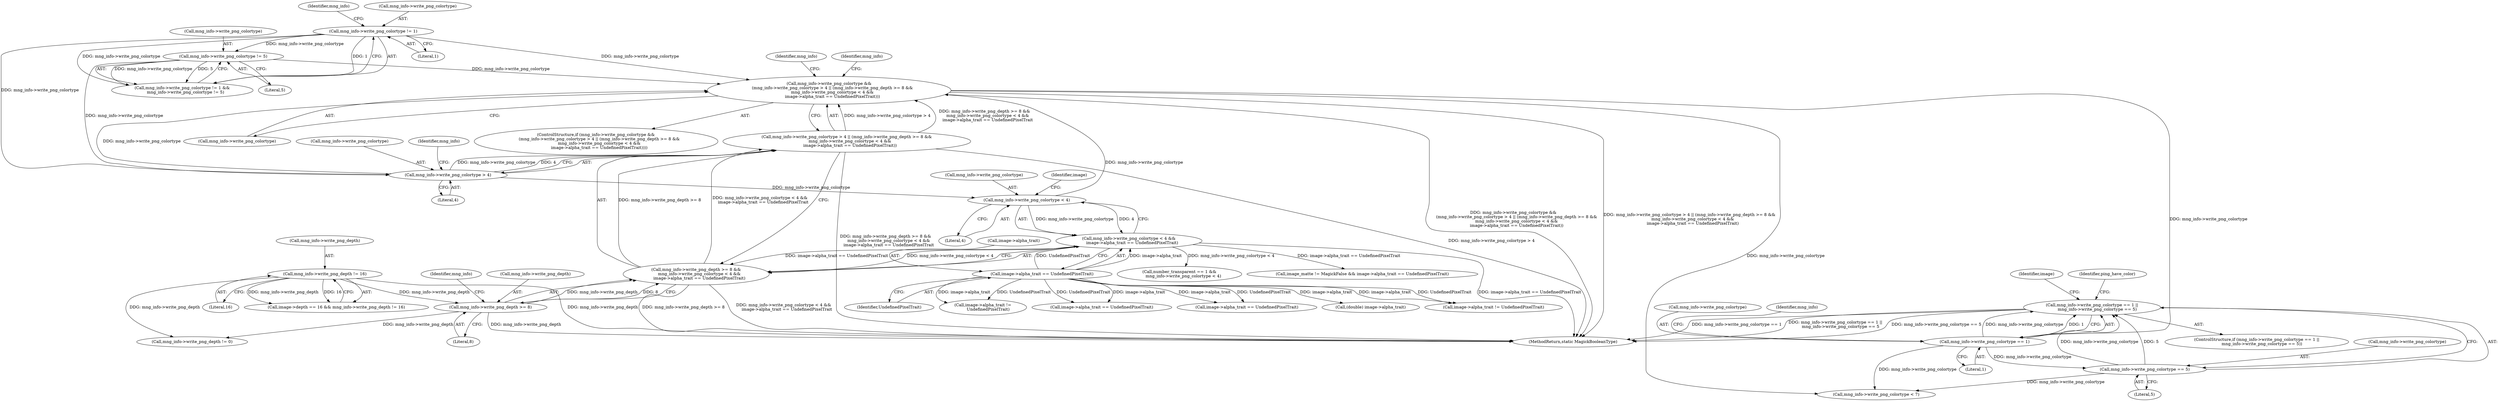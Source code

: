 digraph "0_ImageMagick_816ecab6c532ae086ff4186b3eaf4aa7092d536f@API" {
"1001478" [label="(Call,mng_info->write_png_colortype == 1 ||\n        mng_info->write_png_colortype == 5)"];
"1001479" [label="(Call,mng_info->write_png_colortype == 1)"];
"1001449" [label="(Call,mng_info->write_png_colortype &&\n     (mng_info->write_png_colortype > 4 || (mng_info->write_png_depth >= 8 &&\n     mng_info->write_png_colortype < 4 &&\n     image->alpha_trait == UndefinedPixelTrait)))"];
"1000938" [label="(Call,mng_info->write_png_colortype != 1)"];
"1001466" [label="(Call,mng_info->write_png_colortype < 4)"];
"1001454" [label="(Call,mng_info->write_png_colortype > 4)"];
"1000943" [label="(Call,mng_info->write_png_colortype != 5)"];
"1001453" [label="(Call,mng_info->write_png_colortype > 4 || (mng_info->write_png_depth >= 8 &&\n     mng_info->write_png_colortype < 4 &&\n     image->alpha_trait == UndefinedPixelTrait))"];
"1001459" [label="(Call,mng_info->write_png_depth >= 8 &&\n     mng_info->write_png_colortype < 4 &&\n     image->alpha_trait == UndefinedPixelTrait)"];
"1001460" [label="(Call,mng_info->write_png_depth >= 8)"];
"1001408" [label="(Call,mng_info->write_png_depth != 16)"];
"1001465" [label="(Call,mng_info->write_png_colortype < 4 &&\n     image->alpha_trait == UndefinedPixelTrait)"];
"1001471" [label="(Call,image->alpha_trait == UndefinedPixelTrait)"];
"1001484" [label="(Call,mng_info->write_png_colortype == 5)"];
"1001483" [label="(Literal,1)"];
"1001408" [label="(Call,mng_info->write_png_depth != 16)"];
"1001450" [label="(Call,mng_info->write_png_colortype)"];
"1001581" [label="(Call,(double) image->alpha_trait)"];
"1001455" [label="(Call,mng_info->write_png_colortype)"];
"1001462" [label="(Identifier,mng_info)"];
"1001409" [label="(Call,mng_info->write_png_depth)"];
"1001453" [label="(Call,mng_info->write_png_colortype > 4 || (mng_info->write_png_depth >= 8 &&\n     mng_info->write_png_colortype < 4 &&\n     image->alpha_trait == UndefinedPixelTrait))"];
"1001477" [label="(ControlStructure,if (mng_info->write_png_colortype == 1 ||\n        mng_info->write_png_colortype == 5))"];
"1001481" [label="(Identifier,mng_info)"];
"1009779" [label="(MethodReturn,static MagickBooleanType)"];
"1001460" [label="(Call,mng_info->write_png_depth >= 8)"];
"1000937" [label="(Call,mng_info->write_png_colortype != 1 &&\n     mng_info->write_png_colortype != 5)"];
"1001448" [label="(ControlStructure,if (mng_info->write_png_colortype &&\n     (mng_info->write_png_colortype > 4 || (mng_info->write_png_depth >= 8 &&\n     mng_info->write_png_colortype < 4 &&\n     image->alpha_trait == UndefinedPixelTrait))))"];
"1001495" [label="(Identifier,image)"];
"1001454" [label="(Call,mng_info->write_png_colortype > 4)"];
"1001488" [label="(Literal,5)"];
"1001459" [label="(Call,mng_info->write_png_depth >= 8 &&\n     mng_info->write_png_colortype < 4 &&\n     image->alpha_trait == UndefinedPixelTrait)"];
"1003871" [label="(Call,number_transparent == 1 &&\n      mng_info->write_png_colortype < 4)"];
"1001465" [label="(Call,mng_info->write_png_colortype < 4 &&\n     image->alpha_trait == UndefinedPixelTrait)"];
"1001468" [label="(Identifier,mng_info)"];
"1000945" [label="(Identifier,mng_info)"];
"1001478" [label="(Call,mng_info->write_png_colortype == 1 ||\n        mng_info->write_png_colortype == 5)"];
"1000942" [label="(Literal,1)"];
"1001490" [label="(Identifier,ping_have_color)"];
"1001470" [label="(Literal,4)"];
"1007000" [label="(Call,image_matte != MagickFalse && image->alpha_trait == UndefinedPixelTrait)"];
"1001508" [label="(Identifier,mng_info)"];
"1001484" [label="(Call,mng_info->write_png_colortype == 5)"];
"1000944" [label="(Call,mng_info->write_png_colortype)"];
"1001458" [label="(Literal,4)"];
"1000947" [label="(Literal,5)"];
"1004401" [label="(Call,mng_info->write_png_depth != 0)"];
"1000939" [label="(Call,mng_info->write_png_colortype)"];
"1001493" [label="(Call,image->alpha_trait != UndefinedPixelTrait)"];
"1001480" [label="(Call,mng_info->write_png_colortype)"];
"1001464" [label="(Literal,8)"];
"1001412" [label="(Literal,16)"];
"1001402" [label="(Call,image->depth == 16 && mng_info->write_png_depth != 16)"];
"1001506" [label="(Call,mng_info->write_png_colortype < 7)"];
"1001838" [label="(Call,image->alpha_trait == UndefinedPixelTrait)"];
"1001467" [label="(Call,mng_info->write_png_colortype)"];
"1001479" [label="(Call,mng_info->write_png_colortype == 1)"];
"1001449" [label="(Call,mng_info->write_png_colortype &&\n     (mng_info->write_png_colortype > 4 || (mng_info->write_png_depth >= 8 &&\n     mng_info->write_png_colortype < 4 &&\n     image->alpha_trait == UndefinedPixelTrait)))"];
"1001461" [label="(Call,mng_info->write_png_depth)"];
"1001471" [label="(Call,image->alpha_trait == UndefinedPixelTrait)"];
"1001485" [label="(Call,mng_info->write_png_colortype)"];
"1001475" [label="(Identifier,UndefinedPixelTrait)"];
"1000943" [label="(Call,mng_info->write_png_colortype != 5)"];
"1004121" [label="(Call,image->alpha_trait !=\n        UndefinedPixelTrait)"];
"1000938" [label="(Call,mng_info->write_png_colortype != 1)"];
"1001486" [label="(Identifier,mng_info)"];
"1001466" [label="(Call,mng_info->write_png_colortype < 4)"];
"1001473" [label="(Identifier,image)"];
"1001472" [label="(Call,image->alpha_trait)"];
"1002748" [label="(Call,image->alpha_trait == UndefinedPixelTrait)"];
"1001478" -> "1001477"  [label="AST: "];
"1001478" -> "1001479"  [label="CFG: "];
"1001478" -> "1001484"  [label="CFG: "];
"1001479" -> "1001478"  [label="AST: "];
"1001484" -> "1001478"  [label="AST: "];
"1001490" -> "1001478"  [label="CFG: "];
"1001495" -> "1001478"  [label="CFG: "];
"1001478" -> "1009779"  [label="DDG: mng_info->write_png_colortype == 1"];
"1001478" -> "1009779"  [label="DDG: mng_info->write_png_colortype == 1 ||\n        mng_info->write_png_colortype == 5"];
"1001478" -> "1009779"  [label="DDG: mng_info->write_png_colortype == 5"];
"1001479" -> "1001478"  [label="DDG: mng_info->write_png_colortype"];
"1001479" -> "1001478"  [label="DDG: 1"];
"1001484" -> "1001478"  [label="DDG: mng_info->write_png_colortype"];
"1001484" -> "1001478"  [label="DDG: 5"];
"1001479" -> "1001483"  [label="CFG: "];
"1001480" -> "1001479"  [label="AST: "];
"1001483" -> "1001479"  [label="AST: "];
"1001486" -> "1001479"  [label="CFG: "];
"1001449" -> "1001479"  [label="DDG: mng_info->write_png_colortype"];
"1001479" -> "1001484"  [label="DDG: mng_info->write_png_colortype"];
"1001479" -> "1001506"  [label="DDG: mng_info->write_png_colortype"];
"1001449" -> "1001448"  [label="AST: "];
"1001449" -> "1001450"  [label="CFG: "];
"1001449" -> "1001453"  [label="CFG: "];
"1001450" -> "1001449"  [label="AST: "];
"1001453" -> "1001449"  [label="AST: "];
"1001481" -> "1001449"  [label="CFG: "];
"1001508" -> "1001449"  [label="CFG: "];
"1001449" -> "1009779"  [label="DDG: mng_info->write_png_colortype &&\n     (mng_info->write_png_colortype > 4 || (mng_info->write_png_depth >= 8 &&\n     mng_info->write_png_colortype < 4 &&\n     image->alpha_trait == UndefinedPixelTrait))"];
"1001449" -> "1009779"  [label="DDG: mng_info->write_png_colortype > 4 || (mng_info->write_png_depth >= 8 &&\n     mng_info->write_png_colortype < 4 &&\n     image->alpha_trait == UndefinedPixelTrait)"];
"1000938" -> "1001449"  [label="DDG: mng_info->write_png_colortype"];
"1001466" -> "1001449"  [label="DDG: mng_info->write_png_colortype"];
"1001454" -> "1001449"  [label="DDG: mng_info->write_png_colortype"];
"1000943" -> "1001449"  [label="DDG: mng_info->write_png_colortype"];
"1001453" -> "1001449"  [label="DDG: mng_info->write_png_colortype > 4"];
"1001453" -> "1001449"  [label="DDG: mng_info->write_png_depth >= 8 &&\n     mng_info->write_png_colortype < 4 &&\n     image->alpha_trait == UndefinedPixelTrait"];
"1001449" -> "1001506"  [label="DDG: mng_info->write_png_colortype"];
"1000938" -> "1000937"  [label="AST: "];
"1000938" -> "1000942"  [label="CFG: "];
"1000939" -> "1000938"  [label="AST: "];
"1000942" -> "1000938"  [label="AST: "];
"1000945" -> "1000938"  [label="CFG: "];
"1000937" -> "1000938"  [label="CFG: "];
"1000938" -> "1000937"  [label="DDG: mng_info->write_png_colortype"];
"1000938" -> "1000937"  [label="DDG: 1"];
"1000938" -> "1000943"  [label="DDG: mng_info->write_png_colortype"];
"1000938" -> "1001454"  [label="DDG: mng_info->write_png_colortype"];
"1001466" -> "1001465"  [label="AST: "];
"1001466" -> "1001470"  [label="CFG: "];
"1001467" -> "1001466"  [label="AST: "];
"1001470" -> "1001466"  [label="AST: "];
"1001473" -> "1001466"  [label="CFG: "];
"1001465" -> "1001466"  [label="CFG: "];
"1001466" -> "1001465"  [label="DDG: mng_info->write_png_colortype"];
"1001466" -> "1001465"  [label="DDG: 4"];
"1001454" -> "1001466"  [label="DDG: mng_info->write_png_colortype"];
"1001454" -> "1001453"  [label="AST: "];
"1001454" -> "1001458"  [label="CFG: "];
"1001455" -> "1001454"  [label="AST: "];
"1001458" -> "1001454"  [label="AST: "];
"1001462" -> "1001454"  [label="CFG: "];
"1001453" -> "1001454"  [label="CFG: "];
"1001454" -> "1001453"  [label="DDG: mng_info->write_png_colortype"];
"1001454" -> "1001453"  [label="DDG: 4"];
"1000943" -> "1001454"  [label="DDG: mng_info->write_png_colortype"];
"1000943" -> "1000937"  [label="AST: "];
"1000943" -> "1000947"  [label="CFG: "];
"1000944" -> "1000943"  [label="AST: "];
"1000947" -> "1000943"  [label="AST: "];
"1000937" -> "1000943"  [label="CFG: "];
"1000943" -> "1000937"  [label="DDG: mng_info->write_png_colortype"];
"1000943" -> "1000937"  [label="DDG: 5"];
"1001453" -> "1001459"  [label="CFG: "];
"1001459" -> "1001453"  [label="AST: "];
"1001453" -> "1009779"  [label="DDG: mng_info->write_png_depth >= 8 &&\n     mng_info->write_png_colortype < 4 &&\n     image->alpha_trait == UndefinedPixelTrait"];
"1001453" -> "1009779"  [label="DDG: mng_info->write_png_colortype > 4"];
"1001459" -> "1001453"  [label="DDG: mng_info->write_png_depth >= 8"];
"1001459" -> "1001453"  [label="DDG: mng_info->write_png_colortype < 4 &&\n     image->alpha_trait == UndefinedPixelTrait"];
"1001459" -> "1001460"  [label="CFG: "];
"1001459" -> "1001465"  [label="CFG: "];
"1001460" -> "1001459"  [label="AST: "];
"1001465" -> "1001459"  [label="AST: "];
"1001459" -> "1009779"  [label="DDG: mng_info->write_png_depth >= 8"];
"1001459" -> "1009779"  [label="DDG: mng_info->write_png_colortype < 4 &&\n     image->alpha_trait == UndefinedPixelTrait"];
"1001460" -> "1001459"  [label="DDG: mng_info->write_png_depth"];
"1001460" -> "1001459"  [label="DDG: 8"];
"1001465" -> "1001459"  [label="DDG: mng_info->write_png_colortype < 4"];
"1001465" -> "1001459"  [label="DDG: image->alpha_trait == UndefinedPixelTrait"];
"1001460" -> "1001464"  [label="CFG: "];
"1001461" -> "1001460"  [label="AST: "];
"1001464" -> "1001460"  [label="AST: "];
"1001468" -> "1001460"  [label="CFG: "];
"1001460" -> "1009779"  [label="DDG: mng_info->write_png_depth"];
"1001408" -> "1001460"  [label="DDG: mng_info->write_png_depth"];
"1001460" -> "1004401"  [label="DDG: mng_info->write_png_depth"];
"1001408" -> "1001402"  [label="AST: "];
"1001408" -> "1001412"  [label="CFG: "];
"1001409" -> "1001408"  [label="AST: "];
"1001412" -> "1001408"  [label="AST: "];
"1001402" -> "1001408"  [label="CFG: "];
"1001408" -> "1009779"  [label="DDG: mng_info->write_png_depth"];
"1001408" -> "1001402"  [label="DDG: mng_info->write_png_depth"];
"1001408" -> "1001402"  [label="DDG: 16"];
"1001408" -> "1004401"  [label="DDG: mng_info->write_png_depth"];
"1001465" -> "1001471"  [label="CFG: "];
"1001471" -> "1001465"  [label="AST: "];
"1001465" -> "1009779"  [label="DDG: image->alpha_trait == UndefinedPixelTrait"];
"1001471" -> "1001465"  [label="DDG: image->alpha_trait"];
"1001471" -> "1001465"  [label="DDG: UndefinedPixelTrait"];
"1001465" -> "1003871"  [label="DDG: mng_info->write_png_colortype < 4"];
"1001465" -> "1007000"  [label="DDG: image->alpha_trait == UndefinedPixelTrait"];
"1001471" -> "1001475"  [label="CFG: "];
"1001472" -> "1001471"  [label="AST: "];
"1001475" -> "1001471"  [label="AST: "];
"1001471" -> "1001493"  [label="DDG: image->alpha_trait"];
"1001471" -> "1001493"  [label="DDG: UndefinedPixelTrait"];
"1001471" -> "1001581"  [label="DDG: image->alpha_trait"];
"1001471" -> "1001838"  [label="DDG: image->alpha_trait"];
"1001471" -> "1001838"  [label="DDG: UndefinedPixelTrait"];
"1001471" -> "1002748"  [label="DDG: image->alpha_trait"];
"1001471" -> "1002748"  [label="DDG: UndefinedPixelTrait"];
"1001471" -> "1004121"  [label="DDG: image->alpha_trait"];
"1001471" -> "1004121"  [label="DDG: UndefinedPixelTrait"];
"1001484" -> "1001488"  [label="CFG: "];
"1001485" -> "1001484"  [label="AST: "];
"1001488" -> "1001484"  [label="AST: "];
"1001484" -> "1001506"  [label="DDG: mng_info->write_png_colortype"];
}
